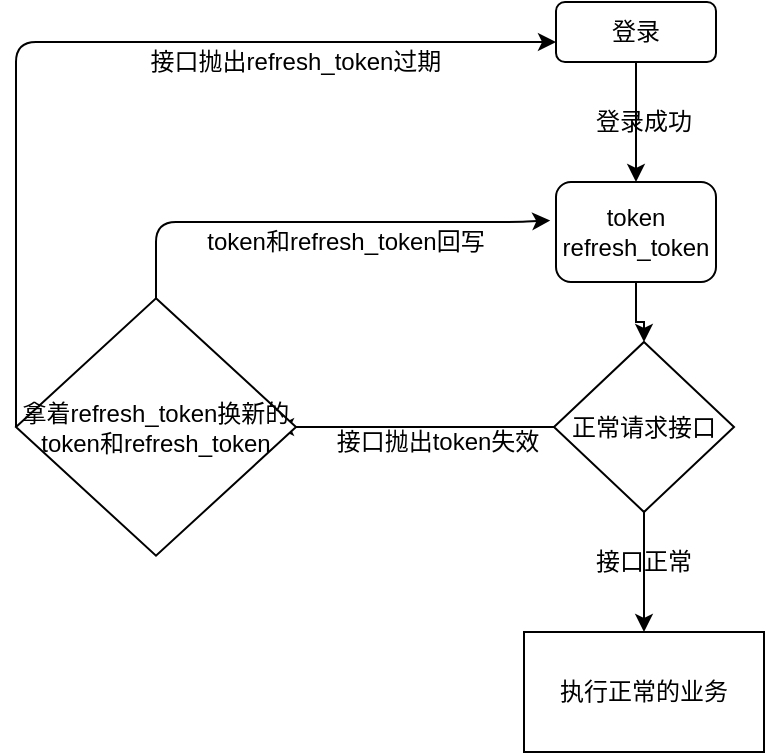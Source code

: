 <mxfile version="13.9.7" type="github"><diagram id="f9WW_Vy0chPRr7JwF04k" name="Page-1"><mxGraphModel dx="888" dy="539" grid="1" gridSize="10" guides="1" tooltips="1" connect="1" arrows="1" fold="1" page="1" pageScale="1" pageWidth="827" pageHeight="1169" math="0" shadow="0"><root><mxCell id="0"/><mxCell id="1" parent="0"/><mxCell id="SORgWn9KPCX75ZDg06Zh-3" value="" style="edgeStyle=orthogonalEdgeStyle;rounded=0;orthogonalLoop=1;jettySize=auto;html=1;" edge="1" parent="1" source="SORgWn9KPCX75ZDg06Zh-1" target="SORgWn9KPCX75ZDg06Zh-2"><mxGeometry relative="1" as="geometry"/></mxCell><mxCell id="SORgWn9KPCX75ZDg06Zh-1" value="登录" style="rounded=1;whiteSpace=wrap;html=1;" vertex="1" parent="1"><mxGeometry x="280" y="270" width="80" height="30" as="geometry"/></mxCell><mxCell id="SORgWn9KPCX75ZDg06Zh-14" value="" style="edgeStyle=orthogonalEdgeStyle;rounded=0;orthogonalLoop=1;jettySize=auto;html=1;" edge="1" parent="1" source="SORgWn9KPCX75ZDg06Zh-2" target="SORgWn9KPCX75ZDg06Zh-13"><mxGeometry relative="1" as="geometry"/></mxCell><mxCell id="SORgWn9KPCX75ZDg06Zh-2" value="token&lt;br&gt;refresh_token" style="rounded=1;whiteSpace=wrap;html=1;" vertex="1" parent="1"><mxGeometry x="280" y="360" width="80" height="50" as="geometry"/></mxCell><mxCell id="SORgWn9KPCX75ZDg06Zh-8" value="登录成功" style="text;html=1;strokeColor=none;fillColor=none;align=center;verticalAlign=middle;whiteSpace=wrap;rounded=0;" vertex="1" parent="1"><mxGeometry x="296" y="320" width="56" height="20" as="geometry"/></mxCell><mxCell id="SORgWn9KPCX75ZDg06Zh-16" value="" style="edgeStyle=orthogonalEdgeStyle;rounded=0;orthogonalLoop=1;jettySize=auto;html=1;" edge="1" parent="1" source="SORgWn9KPCX75ZDg06Zh-13" target="SORgWn9KPCX75ZDg06Zh-15"><mxGeometry relative="1" as="geometry"/></mxCell><mxCell id="SORgWn9KPCX75ZDg06Zh-20" value="" style="edgeStyle=orthogonalEdgeStyle;rounded=0;orthogonalLoop=1;jettySize=auto;html=1;" edge="1" parent="1" source="SORgWn9KPCX75ZDg06Zh-13"><mxGeometry relative="1" as="geometry"><mxPoint x="140" y="482.5" as="targetPoint"/></mxGeometry></mxCell><mxCell id="SORgWn9KPCX75ZDg06Zh-13" value="正常请求接口" style="rhombus;whiteSpace=wrap;html=1;" vertex="1" parent="1"><mxGeometry x="279" y="440" width="90" height="85" as="geometry"/></mxCell><mxCell id="SORgWn9KPCX75ZDg06Zh-15" value="执行正常的业务" style="whiteSpace=wrap;html=1;" vertex="1" parent="1"><mxGeometry x="264" y="585" width="120" height="60" as="geometry"/></mxCell><mxCell id="SORgWn9KPCX75ZDg06Zh-18" value="接口正常" style="text;html=1;strokeColor=none;fillColor=none;align=center;verticalAlign=middle;whiteSpace=wrap;rounded=0;" vertex="1" parent="1"><mxGeometry x="296" y="540" width="56" height="20" as="geometry"/></mxCell><mxCell id="SORgWn9KPCX75ZDg06Zh-21" value="接口抛出token失效" style="text;html=1;strokeColor=none;fillColor=none;align=center;verticalAlign=middle;whiteSpace=wrap;rounded=0;" vertex="1" parent="1"><mxGeometry x="163" y="480" width="116" height="20" as="geometry"/></mxCell><mxCell id="SORgWn9KPCX75ZDg06Zh-28" value="token和refresh_token回写" style="text;html=1;strokeColor=none;fillColor=none;align=center;verticalAlign=middle;whiteSpace=wrap;rounded=0;" vertex="1" parent="1"><mxGeometry x="100" y="380" width="150" height="20" as="geometry"/></mxCell><mxCell id="SORgWn9KPCX75ZDg06Zh-32" value="接口抛出refresh_token过期" style="text;html=1;strokeColor=none;fillColor=none;align=center;verticalAlign=middle;whiteSpace=wrap;rounded=0;" vertex="1" parent="1"><mxGeometry x="70" y="290" width="160" height="20" as="geometry"/></mxCell><mxCell id="SORgWn9KPCX75ZDg06Zh-36" value="&lt;span&gt;拿着refresh_token换新的token和refresh_token&lt;/span&gt;" style="rhombus;whiteSpace=wrap;html=1;" vertex="1" parent="1"><mxGeometry x="10" y="418.13" width="140" height="128.75" as="geometry"/></mxCell><mxCell id="SORgWn9KPCX75ZDg06Zh-37" value="" style="edgeStyle=segmentEdgeStyle;endArrow=classic;html=1;entryX=-0.036;entryY=0.386;entryDx=0;entryDy=0;entryPerimeter=0;" edge="1" parent="1" target="SORgWn9KPCX75ZDg06Zh-2"><mxGeometry width="50" height="50" relative="1" as="geometry"><mxPoint x="80" y="418.13" as="sourcePoint"/><mxPoint x="260" y="367.88" as="targetPoint"/><Array as="points"><mxPoint x="80" y="380"/><mxPoint x="260" y="380"/></Array></mxGeometry></mxCell><mxCell id="SORgWn9KPCX75ZDg06Zh-38" value="" style="edgeStyle=segmentEdgeStyle;endArrow=classic;html=1;exitX=0;exitY=0.5;exitDx=0;exitDy=0;" edge="1" parent="1" source="SORgWn9KPCX75ZDg06Zh-36" target="SORgWn9KPCX75ZDg06Zh-1"><mxGeometry width="50" height="50" relative="1" as="geometry"><mxPoint x="10" y="410" as="sourcePoint"/><mxPoint x="270" y="290" as="targetPoint"/><Array as="points"><mxPoint x="10" y="290"/></Array></mxGeometry></mxCell></root></mxGraphModel></diagram></mxfile>